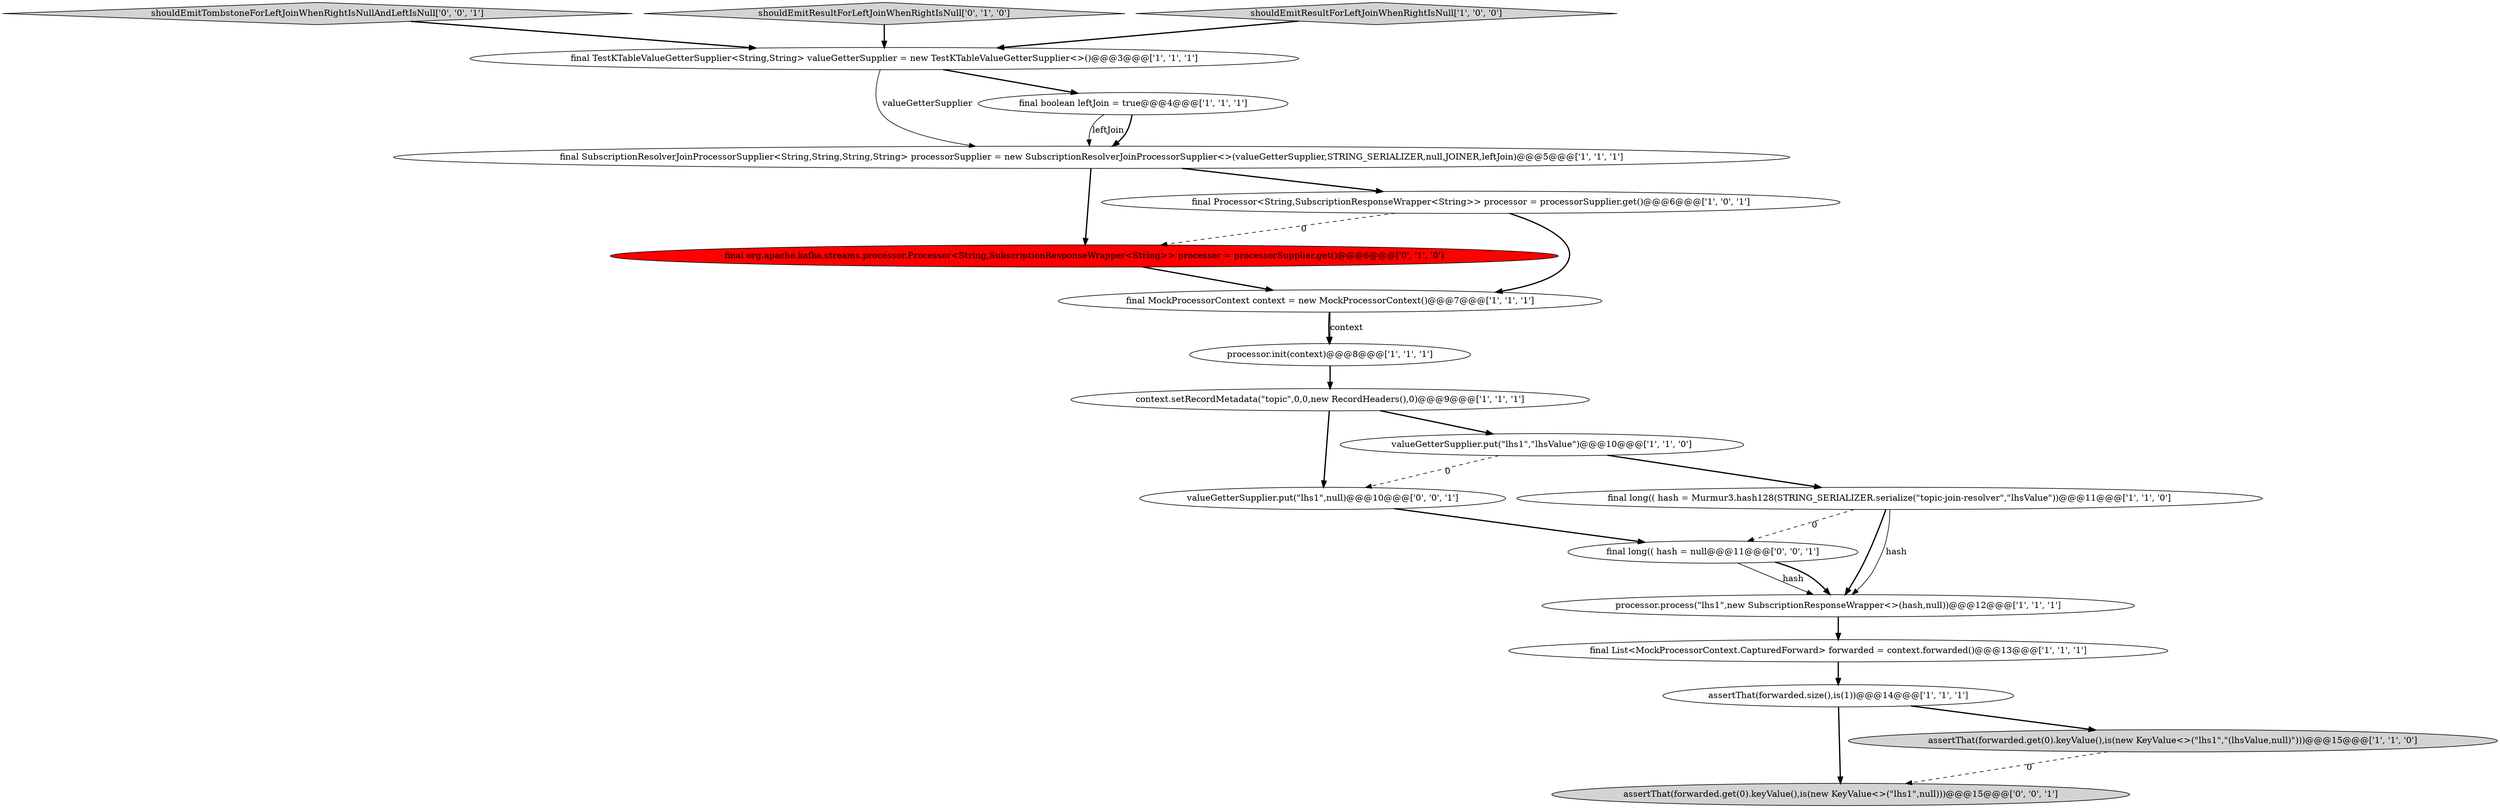 digraph {
15 [style = filled, label = "final org.apache.kafka.streams.processor.Processor<String,SubscriptionResponseWrapper<String>> processor = processorSupplier.get()@@@6@@@['0', '1', '0']", fillcolor = red, shape = ellipse image = "AAA1AAABBB2BBB"];
6 [style = filled, label = "processor.process(\"lhs1\",new SubscriptionResponseWrapper<>(hash,null))@@@12@@@['1', '1', '1']", fillcolor = white, shape = ellipse image = "AAA0AAABBB1BBB"];
19 [style = filled, label = "shouldEmitTombstoneForLeftJoinWhenRightIsNullAndLeftIsNull['0', '0', '1']", fillcolor = lightgray, shape = diamond image = "AAA0AAABBB3BBB"];
7 [style = filled, label = "final MockProcessorContext context = new MockProcessorContext()@@@7@@@['1', '1', '1']", fillcolor = white, shape = ellipse image = "AAA0AAABBB1BBB"];
12 [style = filled, label = "assertThat(forwarded.size(),is(1))@@@14@@@['1', '1', '1']", fillcolor = white, shape = ellipse image = "AAA0AAABBB1BBB"];
18 [style = filled, label = "valueGetterSupplier.put(\"lhs1\",null)@@@10@@@['0', '0', '1']", fillcolor = white, shape = ellipse image = "AAA0AAABBB3BBB"];
3 [style = filled, label = "final TestKTableValueGetterSupplier<String,String> valueGetterSupplier = new TestKTableValueGetterSupplier<>()@@@3@@@['1', '1', '1']", fillcolor = white, shape = ellipse image = "AAA0AAABBB1BBB"];
17 [style = filled, label = "assertThat(forwarded.get(0).keyValue(),is(new KeyValue<>(\"lhs1\",null)))@@@15@@@['0', '0', '1']", fillcolor = lightgray, shape = ellipse image = "AAA0AAABBB3BBB"];
0 [style = filled, label = "final SubscriptionResolverJoinProcessorSupplier<String,String,String,String> processorSupplier = new SubscriptionResolverJoinProcessorSupplier<>(valueGetterSupplier,STRING_SERIALIZER,null,JOINER,leftJoin)@@@5@@@['1', '1', '1']", fillcolor = white, shape = ellipse image = "AAA0AAABBB1BBB"];
11 [style = filled, label = "valueGetterSupplier.put(\"lhs1\",\"lhsValue\")@@@10@@@['1', '1', '0']", fillcolor = white, shape = ellipse image = "AAA0AAABBB1BBB"];
13 [style = filled, label = "final List<MockProcessorContext.CapturedForward> forwarded = context.forwarded()@@@13@@@['1', '1', '1']", fillcolor = white, shape = ellipse image = "AAA0AAABBB1BBB"];
10 [style = filled, label = "processor.init(context)@@@8@@@['1', '1', '1']", fillcolor = white, shape = ellipse image = "AAA0AAABBB1BBB"];
1 [style = filled, label = "final Processor<String,SubscriptionResponseWrapper<String>> processor = processorSupplier.get()@@@6@@@['1', '0', '1']", fillcolor = white, shape = ellipse image = "AAA0AAABBB1BBB"];
5 [style = filled, label = "final boolean leftJoin = true@@@4@@@['1', '1', '1']", fillcolor = white, shape = ellipse image = "AAA0AAABBB1BBB"];
14 [style = filled, label = "shouldEmitResultForLeftJoinWhenRightIsNull['0', '1', '0']", fillcolor = lightgray, shape = diamond image = "AAA0AAABBB2BBB"];
4 [style = filled, label = "assertThat(forwarded.get(0).keyValue(),is(new KeyValue<>(\"lhs1\",\"(lhsValue,null)\")))@@@15@@@['1', '1', '0']", fillcolor = lightgray, shape = ellipse image = "AAA0AAABBB1BBB"];
16 [style = filled, label = "final long(( hash = null@@@11@@@['0', '0', '1']", fillcolor = white, shape = ellipse image = "AAA0AAABBB3BBB"];
8 [style = filled, label = "final long(( hash = Murmur3.hash128(STRING_SERIALIZER.serialize(\"topic-join-resolver\",\"lhsValue\"))@@@11@@@['1', '1', '0']", fillcolor = white, shape = ellipse image = "AAA0AAABBB1BBB"];
2 [style = filled, label = "context.setRecordMetadata(\"topic\",0,0,new RecordHeaders(),0)@@@9@@@['1', '1', '1']", fillcolor = white, shape = ellipse image = "AAA0AAABBB1BBB"];
9 [style = filled, label = "shouldEmitResultForLeftJoinWhenRightIsNull['1', '0', '0']", fillcolor = lightgray, shape = diamond image = "AAA0AAABBB1BBB"];
14->3 [style = bold, label=""];
8->16 [style = dashed, label="0"];
16->6 [style = solid, label="hash"];
5->0 [style = solid, label="leftJoin"];
15->7 [style = bold, label=""];
4->17 [style = dashed, label="0"];
7->10 [style = bold, label=""];
1->15 [style = dashed, label="0"];
16->6 [style = bold, label=""];
12->17 [style = bold, label=""];
2->18 [style = bold, label=""];
8->6 [style = bold, label=""];
1->7 [style = bold, label=""];
7->10 [style = solid, label="context"];
0->15 [style = bold, label=""];
3->0 [style = solid, label="valueGetterSupplier"];
3->5 [style = bold, label=""];
13->12 [style = bold, label=""];
5->0 [style = bold, label=""];
12->4 [style = bold, label=""];
8->6 [style = solid, label="hash"];
11->18 [style = dashed, label="0"];
0->1 [style = bold, label=""];
6->13 [style = bold, label=""];
9->3 [style = bold, label=""];
11->8 [style = bold, label=""];
10->2 [style = bold, label=""];
19->3 [style = bold, label=""];
2->11 [style = bold, label=""];
18->16 [style = bold, label=""];
}
